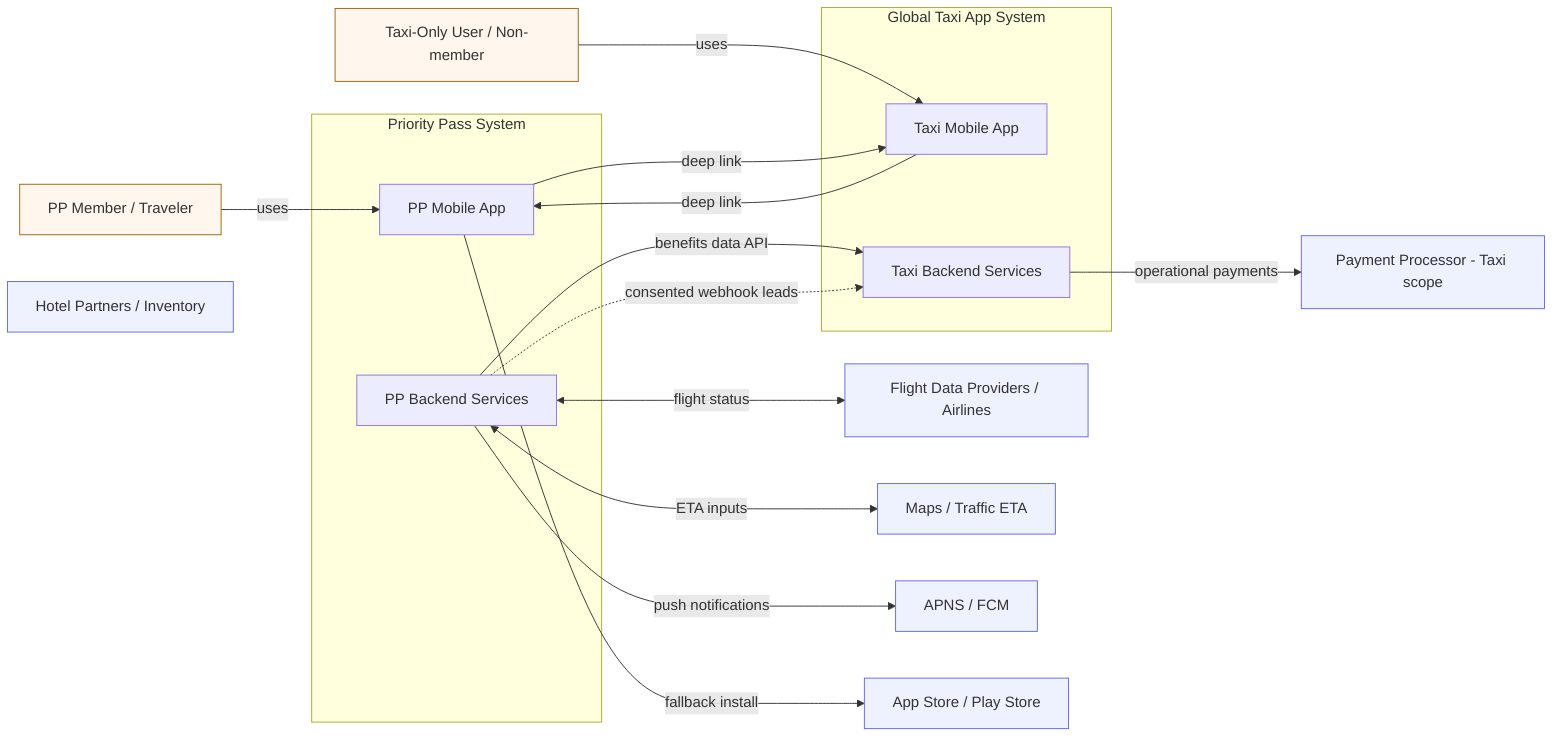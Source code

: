 flowchart LR
%% ===== Styles (defined first) =====
classDef person fill:#fff7ed,stroke:#a16207,stroke-width:1px;
classDef ext fill:#eef2ff,stroke:#6366f1,stroke-width:1px;


%% ===== People =====
PPM[PP Member / Traveler]
TXU[Taxi-Only User / Non-member]


%% ===== Systems (collapsed) =====
subgraph PP[Priority Pass System]
direction TB
PPMobile[PP Mobile App]
PPBackend[PP Backend Services]
end


subgraph TAXI[Global Taxi App System]
direction TB
TaxiMobile[Taxi Mobile App]
TaxiBackend[Taxi Backend Services]
end


%% ===== Externals =====
Flight[Flight Data Providers / Airlines]
Maps[Maps / Traffic ETA]
Push[APNS / FCM]
Stores[App Store / Play Store]
Pay[Payment Processor - Taxi scope]
Hotels[Hotel Partners / Inventory]


%% ===== Interactions =====
PPM -->|uses| PPMobile
TXU -->|uses| TaxiMobile


PPMobile -->|deep link| TaxiMobile
TaxiMobile -->|deep link | PPMobile
PPMobile -->|fallback install| Stores


PPBackend -->|benefits data API| TaxiBackend
PPBackend <--> |flight status| Flight
PPBackend <--> |ETA inputs| Maps
PPBackend -->|push notifications| Push


%% Consent-gated data push (dotted)
PPBackend -.->|consented webhook leads| TaxiBackend


TaxiBackend -->|operational payments| Pay


%% ===== Class assignments =====
class PPM,TXU person
class Flight,Maps,Push,Stores,Pay,Hotels ext